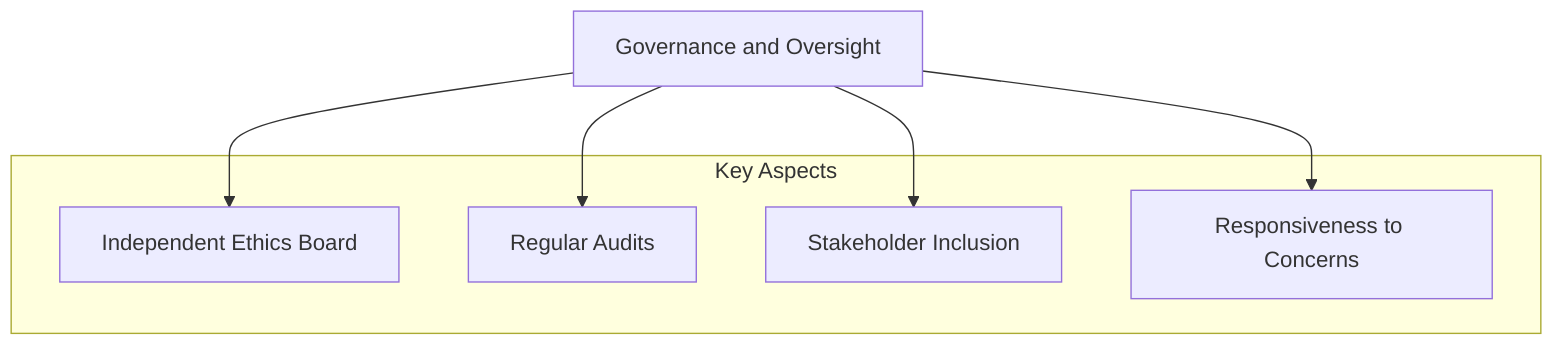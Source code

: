 graph TD
  A[Governance and Oversight]
  subgraph Key Aspects
    B[Independent Ethics Board]
    C[Regular Audits]
    D[Stakeholder Inclusion]
    E[Responsiveness to Concerns]
  end
  A --> B
  A --> C
  A --> D
  A --> E